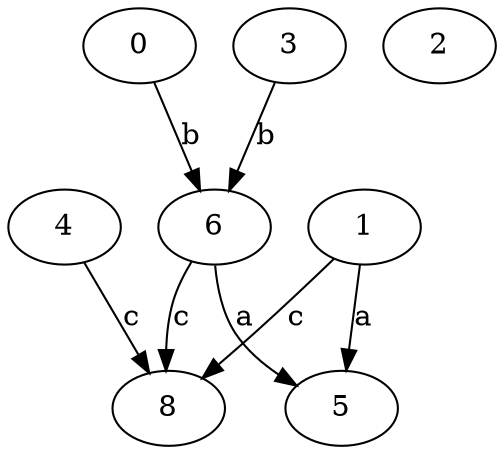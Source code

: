 strict digraph  {
0;
4;
1;
5;
6;
2;
8;
3;
0 -> 6  [label=b];
4 -> 8  [label=c];
1 -> 5  [label=a];
1 -> 8  [label=c];
6 -> 5  [label=a];
6 -> 8  [label=c];
3 -> 6  [label=b];
}
